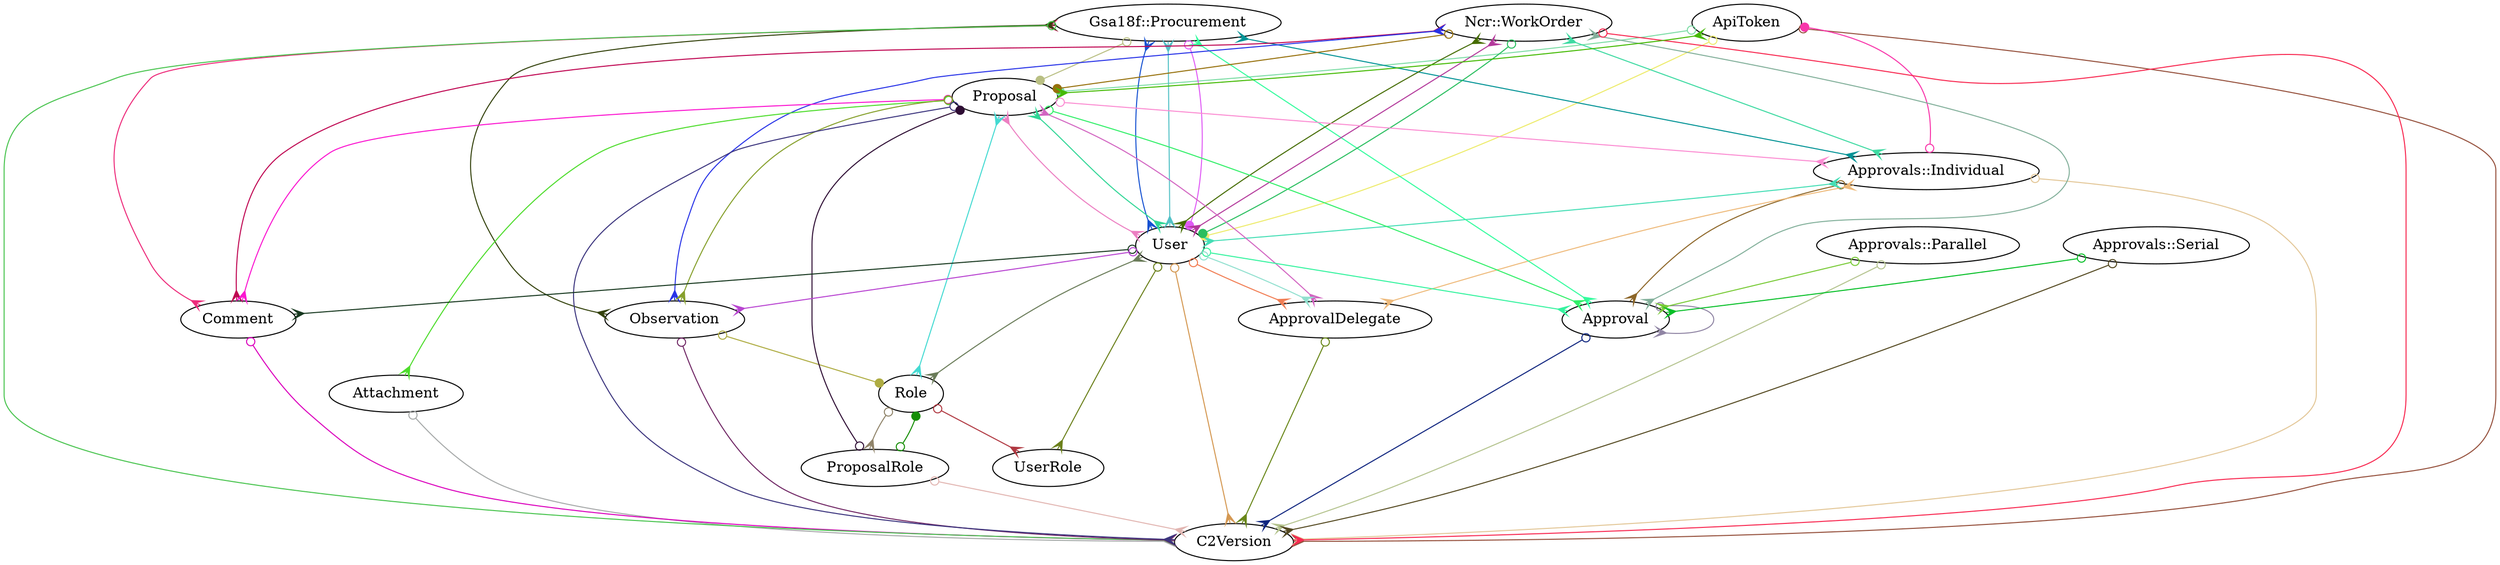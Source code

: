 digraph models_diagram {
	splines=true;
	sep="+35,35";
	overlap=false;
	nodesep=0.6;

	"ApiToken" []
	"Approval" []
	"ApprovalDelegate" []
	"Approvals::Individual" []
	"Approvals::Parallel" []
	"Approvals::Serial" []
	"Attachment" []
	"Comment" []
	"Gsa18f::Procurement" []
	"Ncr::WorkOrder" []
	"Observation" []
	"Proposal" []
	"ProposalRole" []
	"Role" []
	"User" []
	"UserRole" []
	"ApiToken" -> "C2Version" [arrowtail=odot, arrowhead=crow, dir=both color="#95503C"]
	"ApiToken" -> "Proposal" [arrowtail=odot, arrowhead=dot, dir=both color="#7CDCA5"]
	"ApiToken" -> "User" [arrowtail=odot, arrowhead=dot, dir=both color="#EDEB6B"]
	"Approval" -> "C2Version" [arrowtail=odot, arrowhead=crow, dir=both color="#0F257F"]
	"Approval" -> "Approval" [arrowtail=odot, arrowhead=crow, dir=both color="#9085A4"]
	"ApprovalDelegate" -> "C2Version" [arrowtail=odot, arrowhead=crow, dir=both color="#698719"]
	"Approvals::Individual" -> "C2Version" [arrowtail=odot, arrowhead=crow, dir=both color="#E3C798"]
	"Approvals::Individual" -> "Approval" [arrowtail=odot, arrowhead=crow, dir=both color="#8D6628"]
	"Approvals::Individual" -> "ApiToken" [arrowtail=odot, arrowhead=dot, dir=both color="#F836AA"]
	"Approvals::Individual" -> "ApprovalDelegate" [arrowtail=crow, arrowhead=crow, dir=both color="#EEBA7B"]
	"Approvals::Individual" -> "User" [arrowtail=crow, arrowhead=crow, dir=both color="#45DEB5"]
	"Approvals::Parallel" -> "C2Version" [arrowtail=odot, arrowhead=crow, dir=both color="#B4C38E"]
	"Approvals::Parallel" -> "Approval" [arrowtail=odot, arrowhead=crow, dir=both color="#78CA36"]
	"Approvals::Serial" -> "C2Version" [arrowtail=odot, arrowhead=crow, dir=both color="#544921"]
	"Approvals::Serial" -> "Approval" [arrowtail=odot, arrowhead=crow, dir=both color="#06BF27"]
	"Attachment" -> "C2Version" [arrowtail=odot, arrowhead=crow, dir=both color="#A6A9A9"]
	"Comment" -> "C2Version" [arrowtail=odot, arrowhead=crow, dir=both color="#DB02BD"]
	"Gsa18f::Procurement" -> "C2Version" [arrowtail=odot, arrowhead=crow, dir=both color="#49C44F"]
	"Gsa18f::Procurement" -> "Proposal" [arrowtail=odot, arrowhead=dot, dir=both color="#B9BF83"]
	"Gsa18f::Procurement" -> "Approval" [arrowtail=crow, arrowhead=crow, dir=both color="#34FC9E"]
	"Gsa18f::Procurement" -> "Approvals::Individual" [arrowtail=crow, arrowhead=crow, dir=both color="#039396"]
	"Gsa18f::Procurement" -> "User" [arrowtail=crow, arrowhead=crow, dir=both color="#1551D1"]
	"Gsa18f::Procurement" -> "Observation" [arrowtail=crow, arrowhead=crow, dir=both color="#34420D"]
	"Gsa18f::Procurement" -> "User" [arrowtail=crow, arrowhead=crow, dir=both color="#53C1C6"]
	"Gsa18f::Procurement" -> "Comment" [arrowtail=crow, arrowhead=crow, dir=both color="#ED2C7B"]
	"Gsa18f::Procurement" -> "User" [arrowtail=odot, arrowhead=dot, dir=both color="#E05BF5"]
	"Ncr::WorkOrder" -> "C2Version" [arrowtail=odot, arrowhead=crow, dir=both color="#F82A52"]
	"Ncr::WorkOrder" -> "Proposal" [arrowtail=odot, arrowhead=dot, dir=both color="#96700C"]
	"Ncr::WorkOrder" -> "Approval" [arrowtail=crow, arrowhead=crow, dir=both color="#83B09B"]
	"Ncr::WorkOrder" -> "Approvals::Individual" [arrowtail=crow, arrowhead=crow, dir=both color="#3EDAA2"]
	"Ncr::WorkOrder" -> "User" [arrowtail=crow, arrowhead=crow, dir=both color="#456C00"]
	"Ncr::WorkOrder" -> "Observation" [arrowtail=crow, arrowhead=crow, dir=both color="#2833E7"]
	"Ncr::WorkOrder" -> "User" [arrowtail=crow, arrowhead=crow, dir=both color="#B3399B"]
	"Ncr::WorkOrder" -> "Comment" [arrowtail=crow, arrowhead=crow, dir=both color="#BF0752"]
	"Ncr::WorkOrder" -> "User" [arrowtail=odot, arrowhead=dot, dir=both color="#28BE5E"]
	"Observation" -> "C2Version" [arrowtail=odot, arrowhead=crow, dir=both color="#702765"]
	"Observation" -> "Role" [arrowtail=odot, arrowhead=dot, dir=both color="#AEAC42"]
	"Proposal" -> "C2Version" [arrowtail=odot, arrowhead=crow, dir=both color="#3C357E"]
	"Proposal" -> "Approval" [arrowtail=odot, arrowhead=crow, dir=both color="#31EF68"]
	"Proposal" -> "Approvals::Individual" [arrowtail=odot, arrowhead=crow, dir=both color="#FB8CD2"]
	"Proposal" -> "User" [arrowtail=crow, arrowhead=crow, dir=both color="#EC7FC2"]
	"Proposal" -> "ApiToken" [arrowtail=crow, arrowhead=crow, dir=both color="#45BA05"]
	"Proposal" -> "Attachment" [arrowtail=odot, arrowhead=crow, dir=both color="#4DDC2B"]
	"Proposal" -> "ApprovalDelegate" [arrowtail=crow, arrowhead=crow, dir=both color="#D264C1"]
	"Proposal" -> "Comment" [arrowtail=odot, arrowhead=crow, dir=both color="#FB15D0"]
	"Proposal" -> "Observation" [arrowtail=odot, arrowhead=crow, dir=both color="#86A02C"]
	"Proposal" -> "User" [arrowtail=crow, arrowhead=crow, dir=both color="#30D696"]
	"ProposalRole" -> "C2Version" [arrowtail=odot, arrowhead=crow, dir=both color="#E2B6B2"]
	"ProposalRole" -> "Proposal" [arrowtail=odot, arrowhead=dot, dir=both color="#2E0D34"]
	"ProposalRole" -> "Role" [arrowtail=odot, arrowhead=dot, dir=both color="#168E07"]
	"Role" -> "ProposalRole" [arrowtail=odot, arrowhead=crow, dir=both color="#90846A"]
	"Role" -> "Proposal" [arrowtail=crow, arrowhead=crow, dir=both color="#44DAD2"]
	"Role" -> "UserRole" [arrowtail=odot, arrowhead=crow, dir=both color="#B03841"]
	"Role" -> "User" [arrowtail=crow, arrowhead=crow, dir=both color="#6A7C59"]
	"User" -> "C2Version" [arrowtail=odot, arrowhead=crow, dir=both color="#D49852"]
	"User" -> "Approval" [arrowtail=odot, arrowhead=crow, dir=both color="#35F39F"]
	"User" -> "Observation" [arrowtail=odot, arrowhead=crow, dir=both color="#B844D1"]
	"User" -> "Comment" [arrowtail=odot, arrowhead=crow, dir=both color="#17381F"]
	"User" -> "UserRole" [arrowtail=odot, arrowhead=crow, dir=both color="#6B801B"]
	"User" -> "ApprovalDelegate" [arrowtail=odot, arrowhead=crow, dir=both color="#F17D53"]
	"User" -> "ApprovalDelegate" [arrowtail=odot, arrowhead=crow, dir=both color="#91E0CF"]
}
